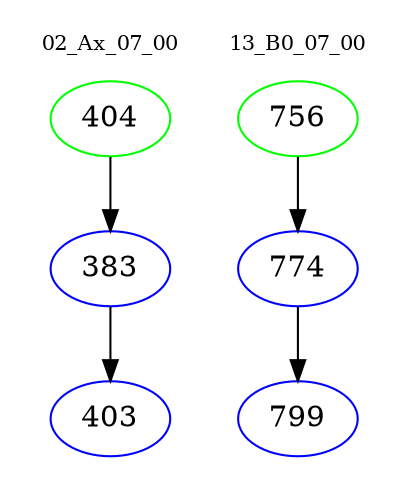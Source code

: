 digraph{
subgraph cluster_0 {
color = white
label = "02_Ax_07_00";
fontsize=10;
T0_404 [label="404", color="green"]
T0_404 -> T0_383 [color="black"]
T0_383 [label="383", color="blue"]
T0_383 -> T0_403 [color="black"]
T0_403 [label="403", color="blue"]
}
subgraph cluster_1 {
color = white
label = "13_B0_07_00";
fontsize=10;
T1_756 [label="756", color="green"]
T1_756 -> T1_774 [color="black"]
T1_774 [label="774", color="blue"]
T1_774 -> T1_799 [color="black"]
T1_799 [label="799", color="blue"]
}
}
